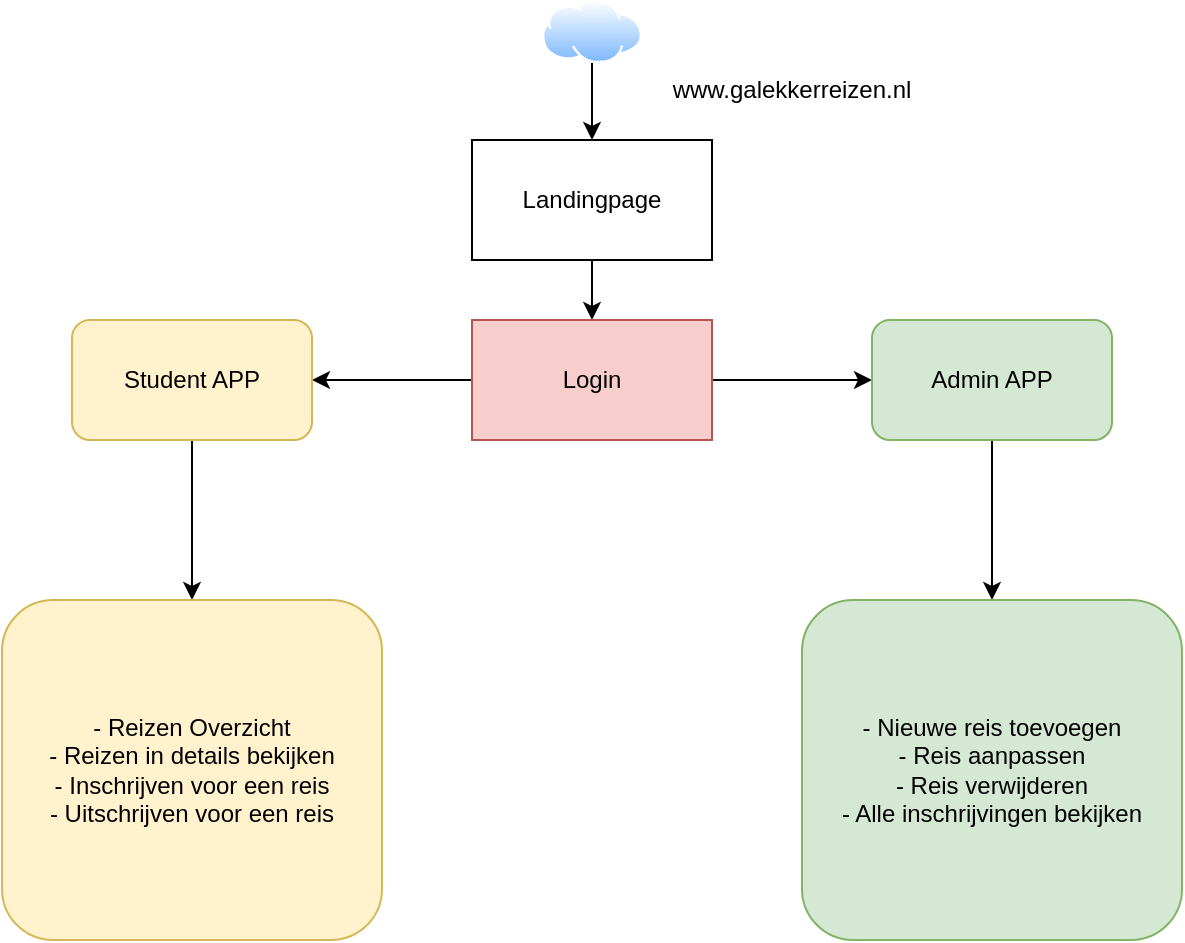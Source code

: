 <mxfile version="18.0.5" type="device"><diagram id="2ybj7rIigeJSyMYWJqAe" name="Page-1"><mxGraphModel dx="1554" dy="788" grid="1" gridSize="10" guides="1" tooltips="1" connect="1" arrows="1" fold="1" page="1" pageScale="1" pageWidth="827" pageHeight="1169" math="0" shadow="0"><root><mxCell id="0"/><mxCell id="1" parent="0"/><mxCell id="LWJN3xgCvD_RHCFol_4G-3" value="" style="edgeStyle=orthogonalEdgeStyle;rounded=0;orthogonalLoop=1;jettySize=auto;html=1;" edge="1" parent="1" source="LWJN3xgCvD_RHCFol_4G-1" target="LWJN3xgCvD_RHCFol_4G-2"><mxGeometry relative="1" as="geometry"/></mxCell><mxCell id="LWJN3xgCvD_RHCFol_4G-1" value="Landingpage" style="rounded=0;whiteSpace=wrap;html=1;" vertex="1" parent="1"><mxGeometry x="350" y="100" width="120" height="60" as="geometry"/></mxCell><mxCell id="LWJN3xgCvD_RHCFol_4G-5" value="" style="edgeStyle=orthogonalEdgeStyle;rounded=0;orthogonalLoop=1;jettySize=auto;html=1;" edge="1" parent="1" source="LWJN3xgCvD_RHCFol_4G-2" target="LWJN3xgCvD_RHCFol_4G-4"><mxGeometry relative="1" as="geometry"/></mxCell><mxCell id="LWJN3xgCvD_RHCFol_4G-7" value="" style="edgeStyle=orthogonalEdgeStyle;rounded=0;orthogonalLoop=1;jettySize=auto;html=1;" edge="1" parent="1" source="LWJN3xgCvD_RHCFol_4G-2" target="LWJN3xgCvD_RHCFol_4G-6"><mxGeometry relative="1" as="geometry"/></mxCell><mxCell id="LWJN3xgCvD_RHCFol_4G-2" value="Login" style="rounded=0;whiteSpace=wrap;html=1;fillColor=#f8cecc;strokeColor=#b85450;" vertex="1" parent="1"><mxGeometry x="350" y="190" width="120" height="60" as="geometry"/></mxCell><mxCell id="LWJN3xgCvD_RHCFol_4G-9" value="" style="edgeStyle=orthogonalEdgeStyle;rounded=0;orthogonalLoop=1;jettySize=auto;html=1;" edge="1" parent="1" source="LWJN3xgCvD_RHCFol_4G-4"><mxGeometry relative="1" as="geometry"><mxPoint x="210" y="330" as="targetPoint"/></mxGeometry></mxCell><mxCell id="LWJN3xgCvD_RHCFol_4G-4" value="Student APP" style="rounded=1;whiteSpace=wrap;html=1;fillColor=#fff2cc;strokeColor=#d6b656;" vertex="1" parent="1"><mxGeometry x="150" y="190" width="120" height="60" as="geometry"/></mxCell><mxCell id="LWJN3xgCvD_RHCFol_4G-12" value="" style="edgeStyle=orthogonalEdgeStyle;rounded=0;orthogonalLoop=1;jettySize=auto;html=1;" edge="1" parent="1" source="LWJN3xgCvD_RHCFol_4G-6" target="LWJN3xgCvD_RHCFol_4G-11"><mxGeometry relative="1" as="geometry"/></mxCell><mxCell id="LWJN3xgCvD_RHCFol_4G-6" value="Admin APP" style="rounded=1;whiteSpace=wrap;html=1;fillColor=#d5e8d4;strokeColor=#82b366;" vertex="1" parent="1"><mxGeometry x="550" y="190" width="120" height="60" as="geometry"/></mxCell><mxCell id="LWJN3xgCvD_RHCFol_4G-10" value="&lt;span style=&quot;&quot;&gt;- Reizen Overzicht&lt;/span&gt;&lt;br style=&quot;&quot;&gt;&lt;span style=&quot;&quot;&gt;- Reizen in details bekijken&lt;br&gt;- Inschrijven voor een reis&lt;br&gt;- Uitschrijven voor een reis&lt;br&gt;&lt;/span&gt;" style="rounded=1;whiteSpace=wrap;html=1;fillColor=#fff2cc;strokeColor=#d6b656;" vertex="1" parent="1"><mxGeometry x="115" y="330" width="190" height="170" as="geometry"/></mxCell><mxCell id="LWJN3xgCvD_RHCFol_4G-11" value="&lt;span style=&quot;&quot;&gt;- Nieuwe reis toevoegen&lt;br&gt;- Reis aanpassen&lt;br&gt;- Reis verwijderen&lt;br&gt;- Alle inschrijvingen bekijken&lt;br&gt;&lt;/span&gt;" style="rounded=1;whiteSpace=wrap;html=1;fillColor=#d5e8d4;strokeColor=#82b366;" vertex="1" parent="1"><mxGeometry x="515" y="330" width="190" height="170" as="geometry"/></mxCell><mxCell id="LWJN3xgCvD_RHCFol_4G-14" value="" style="edgeStyle=orthogonalEdgeStyle;rounded=0;orthogonalLoop=1;jettySize=auto;html=1;" edge="1" parent="1" source="LWJN3xgCvD_RHCFol_4G-13" target="LWJN3xgCvD_RHCFol_4G-1"><mxGeometry relative="1" as="geometry"/></mxCell><mxCell id="LWJN3xgCvD_RHCFol_4G-13" value="" style="aspect=fixed;perimeter=ellipsePerimeter;html=1;align=center;shadow=0;dashed=0;spacingTop=3;image;image=img/lib/active_directory/internet_cloud.svg;rounded=0;" vertex="1" parent="1"><mxGeometry x="385" y="30" width="50" height="31.5" as="geometry"/></mxCell><mxCell id="LWJN3xgCvD_RHCFol_4G-15" value="www.galekkerreizen.nl" style="text;html=1;strokeColor=none;fillColor=none;align=center;verticalAlign=middle;whiteSpace=wrap;rounded=0;" vertex="1" parent="1"><mxGeometry x="480" y="60" width="60" height="30" as="geometry"/></mxCell></root></mxGraphModel></diagram></mxfile>